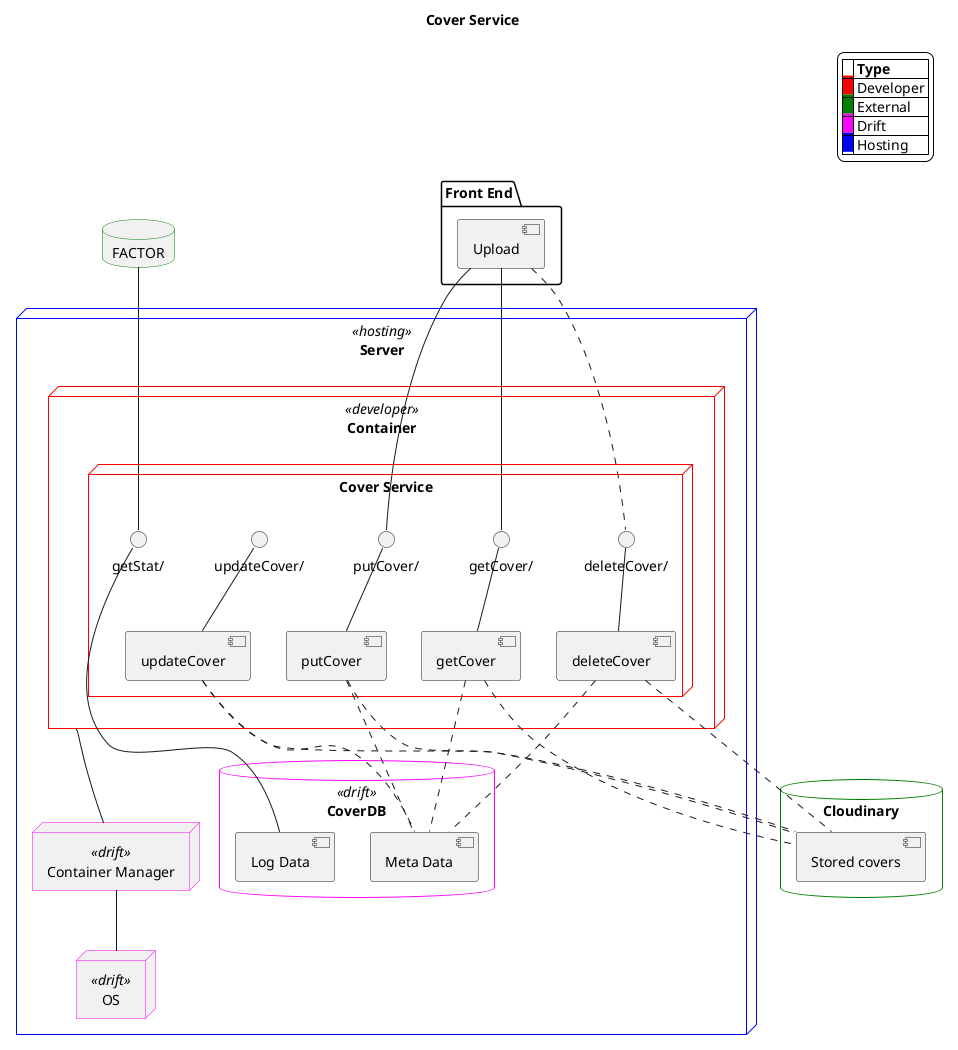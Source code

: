 @startuml

title Cover Service 

'>>> Skinparam
skinparam LegendBackgroundColor White

skinparam node {
	'backgroundColor CM Yellow
	borderColor<<drift>> Magenta
	borderColor<<hosting>> Blue
'	borderColor<<developer>> Red
	borderColor Red
	
}

skinparam database {
    borderColor Green
'    borderColor<<shared node>> Magenta
    borderColor<<drift>> Magenta
'    borderColor<<external>> Green
    borderColor<<hosting>> Blue
    borderThickness<<shared node>> 3
}
'<<< Skinparam


legend top right
|= |= Type |
|<back:Red>   </back>| Developer |
|<back:Green>   </back>| External |
|<back:Magenta>   </back>| Drift |
|<back:Blue>   </back>| Hosting |
endlegend

'>>> Components
package "Front End" {
    component [Upload] as GUI
}

'database "FACTOR" <<external>> {
database "FACTOR" {
}

node "Server"  <<hosting>> {
    node "Container" <<developer>> {
        node "Cover Service" as CS {
            [getCover]
            [putCover]
            [deleteCover]
            [updateCover]
        
            interface "getCover/" as GET
            interface "putCover/" as PUT
            interface "deleteCover/" as DELETE
            interface "updateCover/" as UPDATE
            interface "getStat/" as GETS
        }   /' Cover Service '/
    }   /' Container '/

    node "Container Manager" <<drift>> as CM {
    
    }

    database "CoverDB" <<drift>> {
        [Meta Data]
        [Log Data]
    }
    
    node "OS"  <<drift>> {
    
    }

} /' Server '/

database "Cloudinary" {
    [Stored covers]
}

'<<< Components

'>>> Relations

Container --- CM
CM -down- OS

GUI -- GET
GUI -- PUT
GUI .. DELETE

GET -- [getCover]
PUT -- [putCover]
DELETE -- [deleteCover]
UPDATE -- [updateCover]
FACTOR -- GETS
GETS -- [Log Data]

[getCover] .. [Meta Data]
[putCover] .. [Meta Data]
[deleteCover] .. [Meta Data]
[updateCover] .. [Meta Data]

[getCover] .. [Stored covers]
[putCover] .. [Stored covers]
[deleteCover] .. [Stored covers]
[updateCover] .. [Stored covers]

'<<< Relations
@enduml
